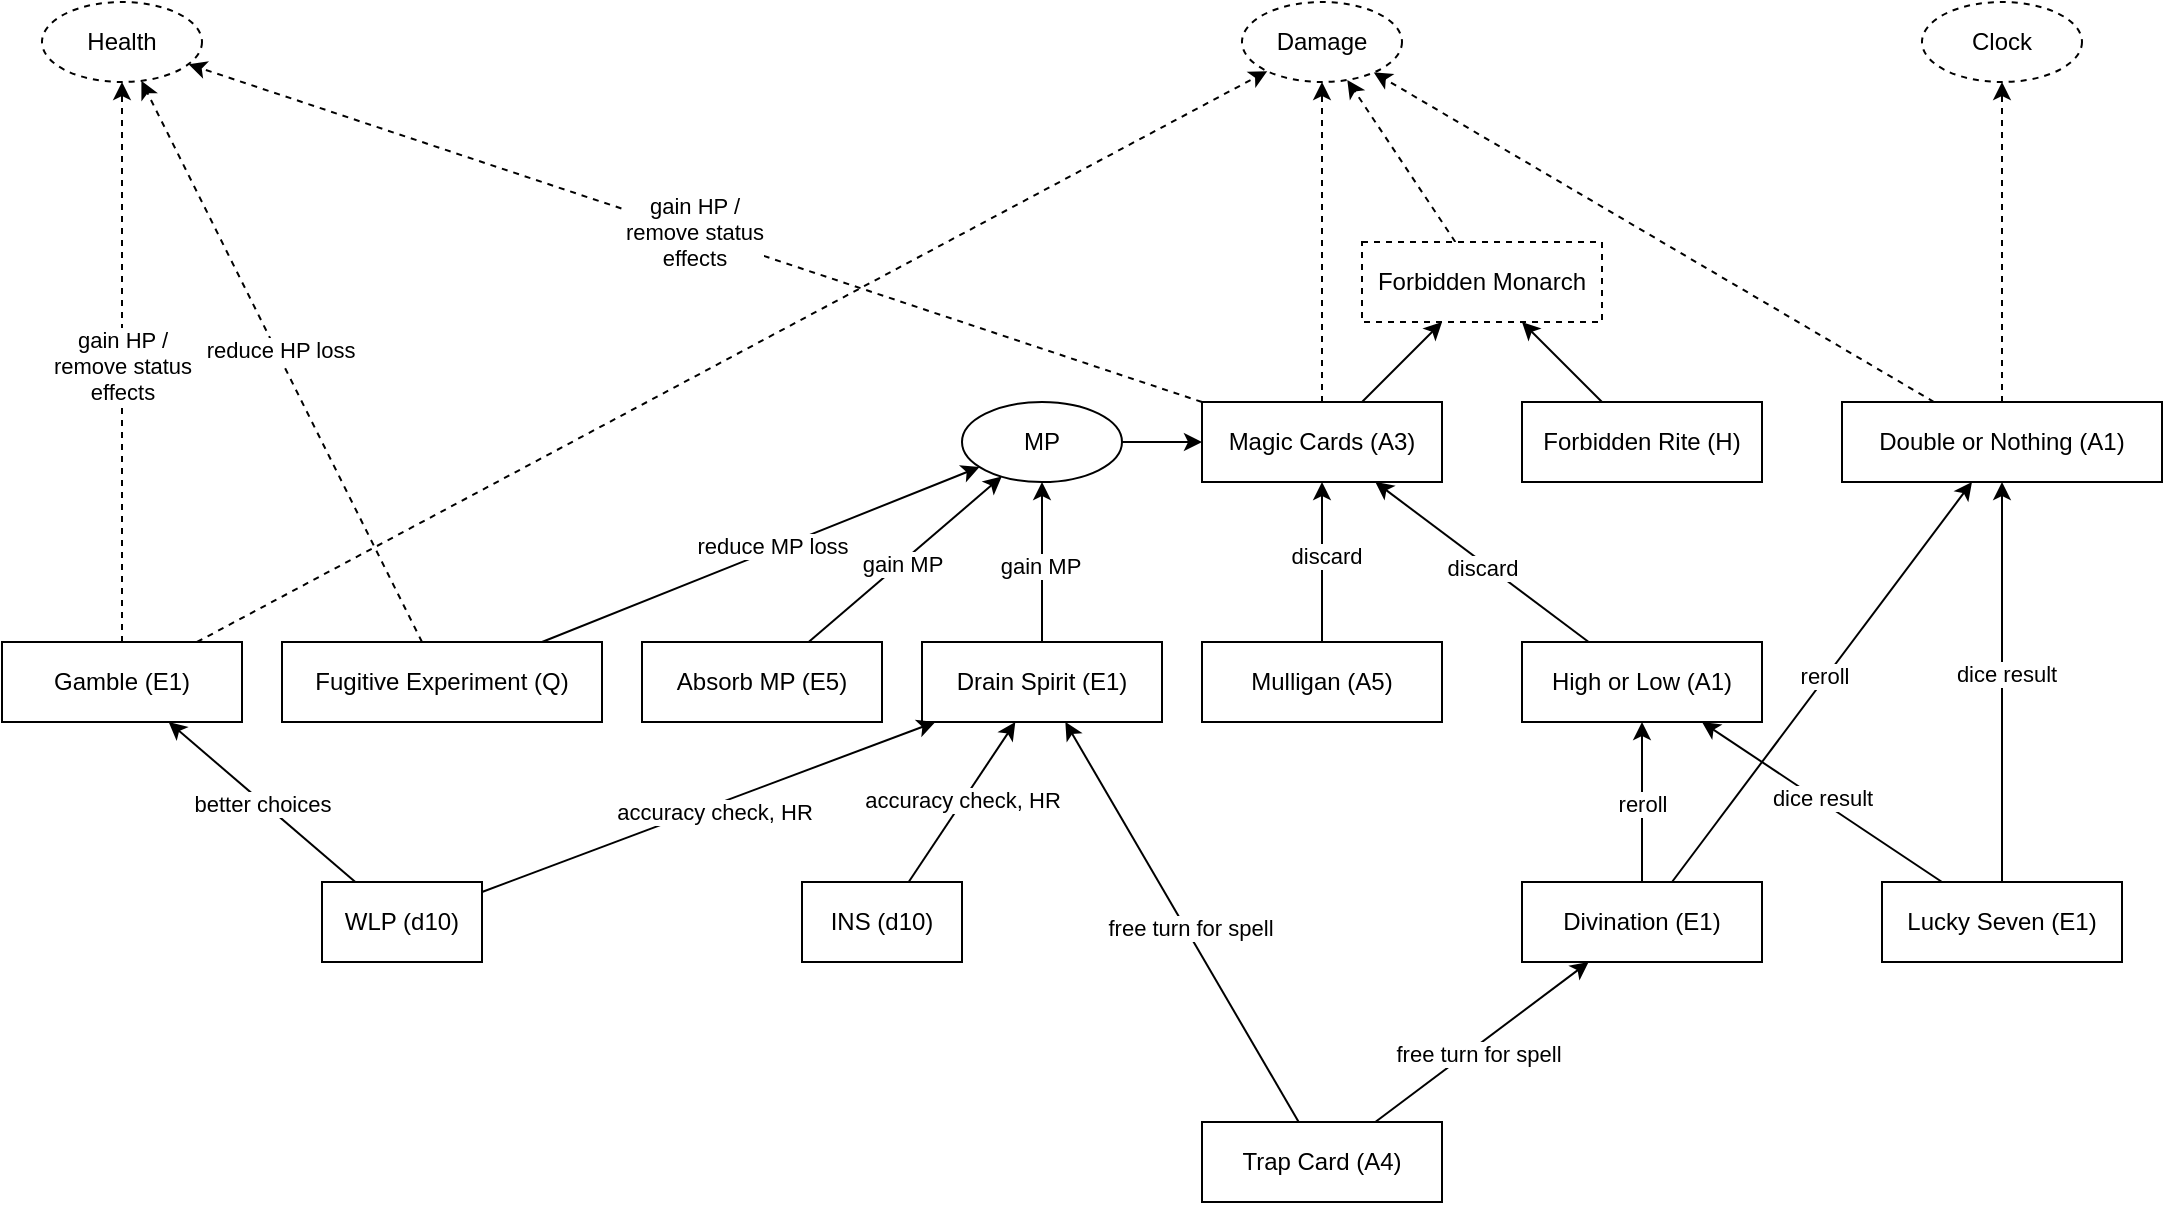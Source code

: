 <mxfile version="24.8.3">
  <diagram name="Page-1" id="wvwpxJ3qpvKAKbhsZj7C">
    <mxGraphModel dx="1311" dy="1028" grid="1" gridSize="10" guides="1" tooltips="1" connect="1" arrows="1" fold="1" page="1" pageScale="1" pageWidth="1169" pageHeight="827" math="0" shadow="0">
      <root>
        <mxCell id="0" />
        <mxCell id="1" parent="0" />
        <mxCell id="RhFWqp1TSaXYGgG4U2mp-10" style="rounded=0;orthogonalLoop=1;jettySize=auto;html=1;dashed=1;" edge="1" parent="1" source="RhFWqp1TSaXYGgG4U2mp-3" target="RhFWqp1TSaXYGgG4U2mp-7">
          <mxGeometry relative="1" as="geometry" />
        </mxCell>
        <mxCell id="RhFWqp1TSaXYGgG4U2mp-16" style="rounded=0;orthogonalLoop=1;jettySize=auto;html=1;" edge="1" parent="1" source="RhFWqp1TSaXYGgG4U2mp-3" target="RhFWqp1TSaXYGgG4U2mp-4">
          <mxGeometry relative="1" as="geometry" />
        </mxCell>
        <mxCell id="RhFWqp1TSaXYGgG4U2mp-64" style="rounded=0;orthogonalLoop=1;jettySize=auto;html=1;dashed=1;" edge="1" parent="1" source="RhFWqp1TSaXYGgG4U2mp-3" target="RhFWqp1TSaXYGgG4U2mp-61">
          <mxGeometry relative="1" as="geometry" />
        </mxCell>
        <mxCell id="RhFWqp1TSaXYGgG4U2mp-75" value="gain HP /&lt;br&gt;remove status&lt;br&gt;effects" style="edgeLabel;html=1;align=center;verticalAlign=middle;resizable=0;points=[];" vertex="1" connectable="0" parent="RhFWqp1TSaXYGgG4U2mp-64">
          <mxGeometry x="0.005" relative="1" as="geometry">
            <mxPoint as="offset" />
          </mxGeometry>
        </mxCell>
        <mxCell id="RhFWqp1TSaXYGgG4U2mp-3" value="Magic Cards (A3)" style="rounded=0;whiteSpace=wrap;html=1;" vertex="1" parent="1">
          <mxGeometry x="640" y="240" width="120" height="40" as="geometry" />
        </mxCell>
        <mxCell id="RhFWqp1TSaXYGgG4U2mp-9" style="rounded=0;orthogonalLoop=1;jettySize=auto;html=1;dashed=1;" edge="1" parent="1" source="RhFWqp1TSaXYGgG4U2mp-4" target="RhFWqp1TSaXYGgG4U2mp-7">
          <mxGeometry relative="1" as="geometry" />
        </mxCell>
        <mxCell id="RhFWqp1TSaXYGgG4U2mp-4" value="Forbidden Monarch" style="rounded=0;whiteSpace=wrap;html=1;dashed=1;" vertex="1" parent="1">
          <mxGeometry x="720" y="160" width="120" height="40" as="geometry" />
        </mxCell>
        <mxCell id="RhFWqp1TSaXYGgG4U2mp-11" style="rounded=0;orthogonalLoop=1;jettySize=auto;html=1;" edge="1" parent="1" source="RhFWqp1TSaXYGgG4U2mp-5" target="RhFWqp1TSaXYGgG4U2mp-65">
          <mxGeometry relative="1" as="geometry" />
        </mxCell>
        <mxCell id="RhFWqp1TSaXYGgG4U2mp-35" value="gain MP" style="edgeLabel;html=1;align=center;verticalAlign=middle;resizable=0;points=[];" vertex="1" connectable="0" parent="RhFWqp1TSaXYGgG4U2mp-11">
          <mxGeometry x="-0.05" relative="1" as="geometry">
            <mxPoint as="offset" />
          </mxGeometry>
        </mxCell>
        <mxCell id="RhFWqp1TSaXYGgG4U2mp-5" value="Absorb MP (E5)" style="rounded=0;whiteSpace=wrap;html=1;" vertex="1" parent="1">
          <mxGeometry x="360" y="360" width="120" height="40" as="geometry" />
        </mxCell>
        <mxCell id="RhFWqp1TSaXYGgG4U2mp-12" style="rounded=0;orthogonalLoop=1;jettySize=auto;html=1;" edge="1" parent="1" source="RhFWqp1TSaXYGgG4U2mp-6" target="RhFWqp1TSaXYGgG4U2mp-3">
          <mxGeometry relative="1" as="geometry" />
        </mxCell>
        <mxCell id="RhFWqp1TSaXYGgG4U2mp-33" value="discard" style="edgeLabel;html=1;align=center;verticalAlign=middle;resizable=0;points=[];" vertex="1" connectable="0" parent="RhFWqp1TSaXYGgG4U2mp-12">
          <mxGeometry x="0.057" y="-2" relative="1" as="geometry">
            <mxPoint y="-1" as="offset" />
          </mxGeometry>
        </mxCell>
        <mxCell id="RhFWqp1TSaXYGgG4U2mp-6" value="&lt;div&gt;Mulligan (A5)&lt;/div&gt;" style="rounded=0;whiteSpace=wrap;html=1;" vertex="1" parent="1">
          <mxGeometry x="640" y="360" width="120" height="40" as="geometry" />
        </mxCell>
        <mxCell id="RhFWqp1TSaXYGgG4U2mp-7" value="Damage" style="ellipse;whiteSpace=wrap;html=1;dashed=1;" vertex="1" parent="1">
          <mxGeometry x="660" y="40" width="80" height="40" as="geometry" />
        </mxCell>
        <mxCell id="RhFWqp1TSaXYGgG4U2mp-8" value="Clock" style="ellipse;whiteSpace=wrap;html=1;dashed=1;" vertex="1" parent="1">
          <mxGeometry x="1000" y="40" width="80" height="40" as="geometry" />
        </mxCell>
        <mxCell id="RhFWqp1TSaXYGgG4U2mp-25" style="rounded=0;orthogonalLoop=1;jettySize=auto;html=1;" edge="1" parent="1" source="RhFWqp1TSaXYGgG4U2mp-13" target="RhFWqp1TSaXYGgG4U2mp-14">
          <mxGeometry relative="1" as="geometry" />
        </mxCell>
        <mxCell id="RhFWqp1TSaXYGgG4U2mp-40" value="reroll" style="edgeLabel;html=1;align=center;verticalAlign=middle;resizable=0;points=[];" vertex="1" connectable="0" parent="RhFWqp1TSaXYGgG4U2mp-25">
          <mxGeometry x="-0.025" relative="1" as="geometry">
            <mxPoint as="offset" />
          </mxGeometry>
        </mxCell>
        <mxCell id="RhFWqp1TSaXYGgG4U2mp-52" style="rounded=0;orthogonalLoop=1;jettySize=auto;html=1;" edge="1" parent="1" source="RhFWqp1TSaXYGgG4U2mp-13" target="RhFWqp1TSaXYGgG4U2mp-49">
          <mxGeometry relative="1" as="geometry" />
        </mxCell>
        <mxCell id="RhFWqp1TSaXYGgG4U2mp-53" value="reroll" style="edgeLabel;html=1;align=center;verticalAlign=middle;resizable=0;points=[];" vertex="1" connectable="0" parent="RhFWqp1TSaXYGgG4U2mp-52">
          <mxGeometry x="0.025" y="1" relative="1" as="geometry">
            <mxPoint as="offset" />
          </mxGeometry>
        </mxCell>
        <mxCell id="RhFWqp1TSaXYGgG4U2mp-13" value="Divination (E1)" style="rounded=0;whiteSpace=wrap;html=1;" vertex="1" parent="1">
          <mxGeometry x="800" y="480" width="120" height="40" as="geometry" />
        </mxCell>
        <mxCell id="RhFWqp1TSaXYGgG4U2mp-22" style="rounded=0;orthogonalLoop=1;jettySize=auto;html=1;" edge="1" parent="1" source="RhFWqp1TSaXYGgG4U2mp-14" target="RhFWqp1TSaXYGgG4U2mp-3">
          <mxGeometry relative="1" as="geometry" />
        </mxCell>
        <mxCell id="RhFWqp1TSaXYGgG4U2mp-34" value="discard" style="edgeLabel;html=1;align=center;verticalAlign=middle;resizable=0;points=[];" vertex="1" connectable="0" parent="RhFWqp1TSaXYGgG4U2mp-22">
          <mxGeometry x="-0.027" y="2" relative="1" as="geometry">
            <mxPoint as="offset" />
          </mxGeometry>
        </mxCell>
        <mxCell id="RhFWqp1TSaXYGgG4U2mp-14" value="High or Low (A1)" style="rounded=0;whiteSpace=wrap;html=1;" vertex="1" parent="1">
          <mxGeometry x="800" y="360" width="120" height="40" as="geometry" />
        </mxCell>
        <mxCell id="RhFWqp1TSaXYGgG4U2mp-24" style="rounded=0;orthogonalLoop=1;jettySize=auto;html=1;" edge="1" parent="1" source="RhFWqp1TSaXYGgG4U2mp-15" target="RhFWqp1TSaXYGgG4U2mp-14">
          <mxGeometry relative="1" as="geometry" />
        </mxCell>
        <mxCell id="RhFWqp1TSaXYGgG4U2mp-39" value="dice result" style="edgeLabel;html=1;align=center;verticalAlign=middle;resizable=0;points=[];" vertex="1" connectable="0" parent="RhFWqp1TSaXYGgG4U2mp-24">
          <mxGeometry x="0.023" y="-2" relative="1" as="geometry">
            <mxPoint as="offset" />
          </mxGeometry>
        </mxCell>
        <mxCell id="RhFWqp1TSaXYGgG4U2mp-50" style="rounded=0;orthogonalLoop=1;jettySize=auto;html=1;" edge="1" parent="1" source="RhFWqp1TSaXYGgG4U2mp-15" target="RhFWqp1TSaXYGgG4U2mp-49">
          <mxGeometry relative="1" as="geometry" />
        </mxCell>
        <mxCell id="RhFWqp1TSaXYGgG4U2mp-51" value="dice result" style="edgeLabel;html=1;align=center;verticalAlign=middle;resizable=0;points=[];" vertex="1" connectable="0" parent="RhFWqp1TSaXYGgG4U2mp-50">
          <mxGeometry x="0.035" y="-2" relative="1" as="geometry">
            <mxPoint y="-1" as="offset" />
          </mxGeometry>
        </mxCell>
        <mxCell id="RhFWqp1TSaXYGgG4U2mp-15" value="Lucky Seven (E1)" style="rounded=0;whiteSpace=wrap;html=1;" vertex="1" parent="1">
          <mxGeometry x="980" y="480" width="120" height="40" as="geometry" />
        </mxCell>
        <mxCell id="RhFWqp1TSaXYGgG4U2mp-18" style="rounded=0;orthogonalLoop=1;jettySize=auto;html=1;" edge="1" parent="1" source="RhFWqp1TSaXYGgG4U2mp-17" target="RhFWqp1TSaXYGgG4U2mp-4">
          <mxGeometry relative="1" as="geometry" />
        </mxCell>
        <mxCell id="RhFWqp1TSaXYGgG4U2mp-17" value="Forbidden Rite (H)" style="rounded=0;whiteSpace=wrap;html=1;" vertex="1" parent="1">
          <mxGeometry x="800" y="240" width="120" height="40" as="geometry" />
        </mxCell>
        <mxCell id="RhFWqp1TSaXYGgG4U2mp-54" style="rounded=0;orthogonalLoop=1;jettySize=auto;html=1;" edge="1" parent="1" source="RhFWqp1TSaXYGgG4U2mp-20" target="RhFWqp1TSaXYGgG4U2mp-65">
          <mxGeometry relative="1" as="geometry" />
        </mxCell>
        <mxCell id="RhFWqp1TSaXYGgG4U2mp-55" value="gain MP" style="edgeLabel;html=1;align=center;verticalAlign=middle;resizable=0;points=[];" vertex="1" connectable="0" parent="RhFWqp1TSaXYGgG4U2mp-54">
          <mxGeometry x="-0.042" y="1" relative="1" as="geometry">
            <mxPoint as="offset" />
          </mxGeometry>
        </mxCell>
        <mxCell id="RhFWqp1TSaXYGgG4U2mp-20" value="Drain Spirit (E1)" style="rounded=0;whiteSpace=wrap;html=1;" vertex="1" parent="1">
          <mxGeometry x="500" y="360" width="120" height="40" as="geometry" />
        </mxCell>
        <mxCell id="RhFWqp1TSaXYGgG4U2mp-26" style="rounded=0;orthogonalLoop=1;jettySize=auto;html=1;" edge="1" parent="1" source="RhFWqp1TSaXYGgG4U2mp-21" target="RhFWqp1TSaXYGgG4U2mp-13">
          <mxGeometry relative="1" as="geometry" />
        </mxCell>
        <mxCell id="RhFWqp1TSaXYGgG4U2mp-44" value="free turn for spell" style="edgeLabel;html=1;align=center;verticalAlign=middle;resizable=0;points=[];" vertex="1" connectable="0" parent="RhFWqp1TSaXYGgG4U2mp-26">
          <mxGeometry x="-0.075" y="-3" relative="1" as="geometry">
            <mxPoint as="offset" />
          </mxGeometry>
        </mxCell>
        <mxCell id="RhFWqp1TSaXYGgG4U2mp-32" style="rounded=0;orthogonalLoop=1;jettySize=auto;html=1;" edge="1" parent="1" source="RhFWqp1TSaXYGgG4U2mp-21" target="RhFWqp1TSaXYGgG4U2mp-20">
          <mxGeometry relative="1" as="geometry" />
        </mxCell>
        <mxCell id="RhFWqp1TSaXYGgG4U2mp-45" value="free turn for spell" style="edgeLabel;html=1;align=center;verticalAlign=middle;resizable=0;points=[];" vertex="1" connectable="0" parent="RhFWqp1TSaXYGgG4U2mp-32">
          <mxGeometry x="-0.035" y="-2" relative="1" as="geometry">
            <mxPoint as="offset" />
          </mxGeometry>
        </mxCell>
        <mxCell id="RhFWqp1TSaXYGgG4U2mp-21" value="&lt;div&gt;Trap Card (A4)&lt;/div&gt;" style="rounded=0;whiteSpace=wrap;html=1;" vertex="1" parent="1">
          <mxGeometry x="640" y="600" width="120" height="40" as="geometry" />
        </mxCell>
        <mxCell id="RhFWqp1TSaXYGgG4U2mp-31" style="rounded=0;orthogonalLoop=1;jettySize=auto;html=1;" edge="1" parent="1" source="RhFWqp1TSaXYGgG4U2mp-28" target="RhFWqp1TSaXYGgG4U2mp-20">
          <mxGeometry relative="1" as="geometry" />
        </mxCell>
        <mxCell id="RhFWqp1TSaXYGgG4U2mp-48" value="accuracy check, HR" style="edgeLabel;html=1;align=center;verticalAlign=middle;resizable=0;points=[];" vertex="1" connectable="0" parent="RhFWqp1TSaXYGgG4U2mp-31">
          <mxGeometry x="0.01" y="1" relative="1" as="geometry">
            <mxPoint as="offset" />
          </mxGeometry>
        </mxCell>
        <mxCell id="RhFWqp1TSaXYGgG4U2mp-28" value="&lt;div&gt;INS (d10)&lt;/div&gt;" style="rounded=0;whiteSpace=wrap;html=1;" vertex="1" parent="1">
          <mxGeometry x="440" y="480" width="80" height="40" as="geometry" />
        </mxCell>
        <mxCell id="RhFWqp1TSaXYGgG4U2mp-30" style="rounded=0;orthogonalLoop=1;jettySize=auto;html=1;" edge="1" parent="1" source="RhFWqp1TSaXYGgG4U2mp-29" target="RhFWqp1TSaXYGgG4U2mp-20">
          <mxGeometry relative="1" as="geometry">
            <Array as="points" />
          </mxGeometry>
        </mxCell>
        <mxCell id="RhFWqp1TSaXYGgG4U2mp-47" value="accuracy check, HR" style="edgeLabel;html=1;align=center;verticalAlign=middle;resizable=0;points=[];" vertex="1" connectable="0" parent="RhFWqp1TSaXYGgG4U2mp-30">
          <mxGeometry x="0.01" y="-3" relative="1" as="geometry">
            <mxPoint as="offset" />
          </mxGeometry>
        </mxCell>
        <mxCell id="RhFWqp1TSaXYGgG4U2mp-59" style="rounded=0;orthogonalLoop=1;jettySize=auto;html=1;" edge="1" parent="1" source="RhFWqp1TSaXYGgG4U2mp-29" target="RhFWqp1TSaXYGgG4U2mp-58">
          <mxGeometry relative="1" as="geometry" />
        </mxCell>
        <mxCell id="RhFWqp1TSaXYGgG4U2mp-60" value="better choices" style="edgeLabel;html=1;align=center;verticalAlign=middle;resizable=0;points=[];" vertex="1" connectable="0" parent="RhFWqp1TSaXYGgG4U2mp-59">
          <mxGeometry x="-0.011" y="1" relative="1" as="geometry">
            <mxPoint as="offset" />
          </mxGeometry>
        </mxCell>
        <mxCell id="RhFWqp1TSaXYGgG4U2mp-29" value="WLP (d10)" style="rounded=0;whiteSpace=wrap;html=1;" vertex="1" parent="1">
          <mxGeometry x="200" y="480" width="80" height="40" as="geometry" />
        </mxCell>
        <mxCell id="RhFWqp1TSaXYGgG4U2mp-56" style="rounded=0;orthogonalLoop=1;jettySize=auto;html=1;dashed=1;" edge="1" parent="1" source="RhFWqp1TSaXYGgG4U2mp-49" target="RhFWqp1TSaXYGgG4U2mp-8">
          <mxGeometry relative="1" as="geometry" />
        </mxCell>
        <mxCell id="RhFWqp1TSaXYGgG4U2mp-57" style="rounded=0;orthogonalLoop=1;jettySize=auto;html=1;dashed=1;" edge="1" parent="1" source="RhFWqp1TSaXYGgG4U2mp-49" target="RhFWqp1TSaXYGgG4U2mp-7">
          <mxGeometry relative="1" as="geometry" />
        </mxCell>
        <mxCell id="RhFWqp1TSaXYGgG4U2mp-49" value="Double or Nothing (A1)" style="rounded=0;whiteSpace=wrap;html=1;" vertex="1" parent="1">
          <mxGeometry x="960" y="240" width="160" height="40" as="geometry" />
        </mxCell>
        <mxCell id="RhFWqp1TSaXYGgG4U2mp-62" style="rounded=0;orthogonalLoop=1;jettySize=auto;html=1;dashed=1;" edge="1" parent="1" source="RhFWqp1TSaXYGgG4U2mp-58" target="RhFWqp1TSaXYGgG4U2mp-61">
          <mxGeometry relative="1" as="geometry" />
        </mxCell>
        <mxCell id="RhFWqp1TSaXYGgG4U2mp-74" value="gain HP /&lt;br&gt;remove status&lt;br&gt;effects" style="edgeLabel;html=1;align=center;verticalAlign=middle;resizable=0;points=[];" vertex="1" connectable="0" parent="RhFWqp1TSaXYGgG4U2mp-62">
          <mxGeometry x="-0.014" relative="1" as="geometry">
            <mxPoint as="offset" />
          </mxGeometry>
        </mxCell>
        <mxCell id="RhFWqp1TSaXYGgG4U2mp-63" style="rounded=0;orthogonalLoop=1;jettySize=auto;html=1;dashed=1;" edge="1" parent="1" source="RhFWqp1TSaXYGgG4U2mp-58" target="RhFWqp1TSaXYGgG4U2mp-7">
          <mxGeometry relative="1" as="geometry" />
        </mxCell>
        <mxCell id="RhFWqp1TSaXYGgG4U2mp-58" value="Gamble (E1)" style="rounded=0;whiteSpace=wrap;html=1;" vertex="1" parent="1">
          <mxGeometry x="40" y="360" width="120" height="40" as="geometry" />
        </mxCell>
        <mxCell id="RhFWqp1TSaXYGgG4U2mp-61" value="Health" style="ellipse;whiteSpace=wrap;html=1;dashed=1;" vertex="1" parent="1">
          <mxGeometry x="60" y="40" width="80" height="40" as="geometry" />
        </mxCell>
        <mxCell id="RhFWqp1TSaXYGgG4U2mp-66" style="rounded=0;orthogonalLoop=1;jettySize=auto;html=1;" edge="1" parent="1" source="RhFWqp1TSaXYGgG4U2mp-65" target="RhFWqp1TSaXYGgG4U2mp-3">
          <mxGeometry relative="1" as="geometry" />
        </mxCell>
        <mxCell id="RhFWqp1TSaXYGgG4U2mp-65" value="MP" style="ellipse;whiteSpace=wrap;html=1;" vertex="1" parent="1">
          <mxGeometry x="520" y="240" width="80" height="40" as="geometry" />
        </mxCell>
        <mxCell id="RhFWqp1TSaXYGgG4U2mp-70" style="rounded=0;orthogonalLoop=1;jettySize=auto;html=1;dashed=1;" edge="1" parent="1" source="RhFWqp1TSaXYGgG4U2mp-68" target="RhFWqp1TSaXYGgG4U2mp-61">
          <mxGeometry relative="1" as="geometry" />
        </mxCell>
        <mxCell id="RhFWqp1TSaXYGgG4U2mp-73" value="reduce HP loss" style="edgeLabel;html=1;align=center;verticalAlign=middle;resizable=0;points=[];" vertex="1" connectable="0" parent="RhFWqp1TSaXYGgG4U2mp-70">
          <mxGeometry x="0.035" y="-2" relative="1" as="geometry">
            <mxPoint as="offset" />
          </mxGeometry>
        </mxCell>
        <mxCell id="RhFWqp1TSaXYGgG4U2mp-71" style="rounded=0;orthogonalLoop=1;jettySize=auto;html=1;" edge="1" parent="1" source="RhFWqp1TSaXYGgG4U2mp-68" target="RhFWqp1TSaXYGgG4U2mp-65">
          <mxGeometry relative="1" as="geometry" />
        </mxCell>
        <mxCell id="RhFWqp1TSaXYGgG4U2mp-72" value="reduce MP loss" style="edgeLabel;html=1;align=center;verticalAlign=middle;resizable=0;points=[];" vertex="1" connectable="0" parent="RhFWqp1TSaXYGgG4U2mp-71">
          <mxGeometry x="0.054" y="2" relative="1" as="geometry">
            <mxPoint as="offset" />
          </mxGeometry>
        </mxCell>
        <mxCell id="RhFWqp1TSaXYGgG4U2mp-68" value="Fugitive Experiment (Q)" style="rounded=0;whiteSpace=wrap;html=1;" vertex="1" parent="1">
          <mxGeometry x="180" y="360" width="160" height="40" as="geometry" />
        </mxCell>
      </root>
    </mxGraphModel>
  </diagram>
</mxfile>
